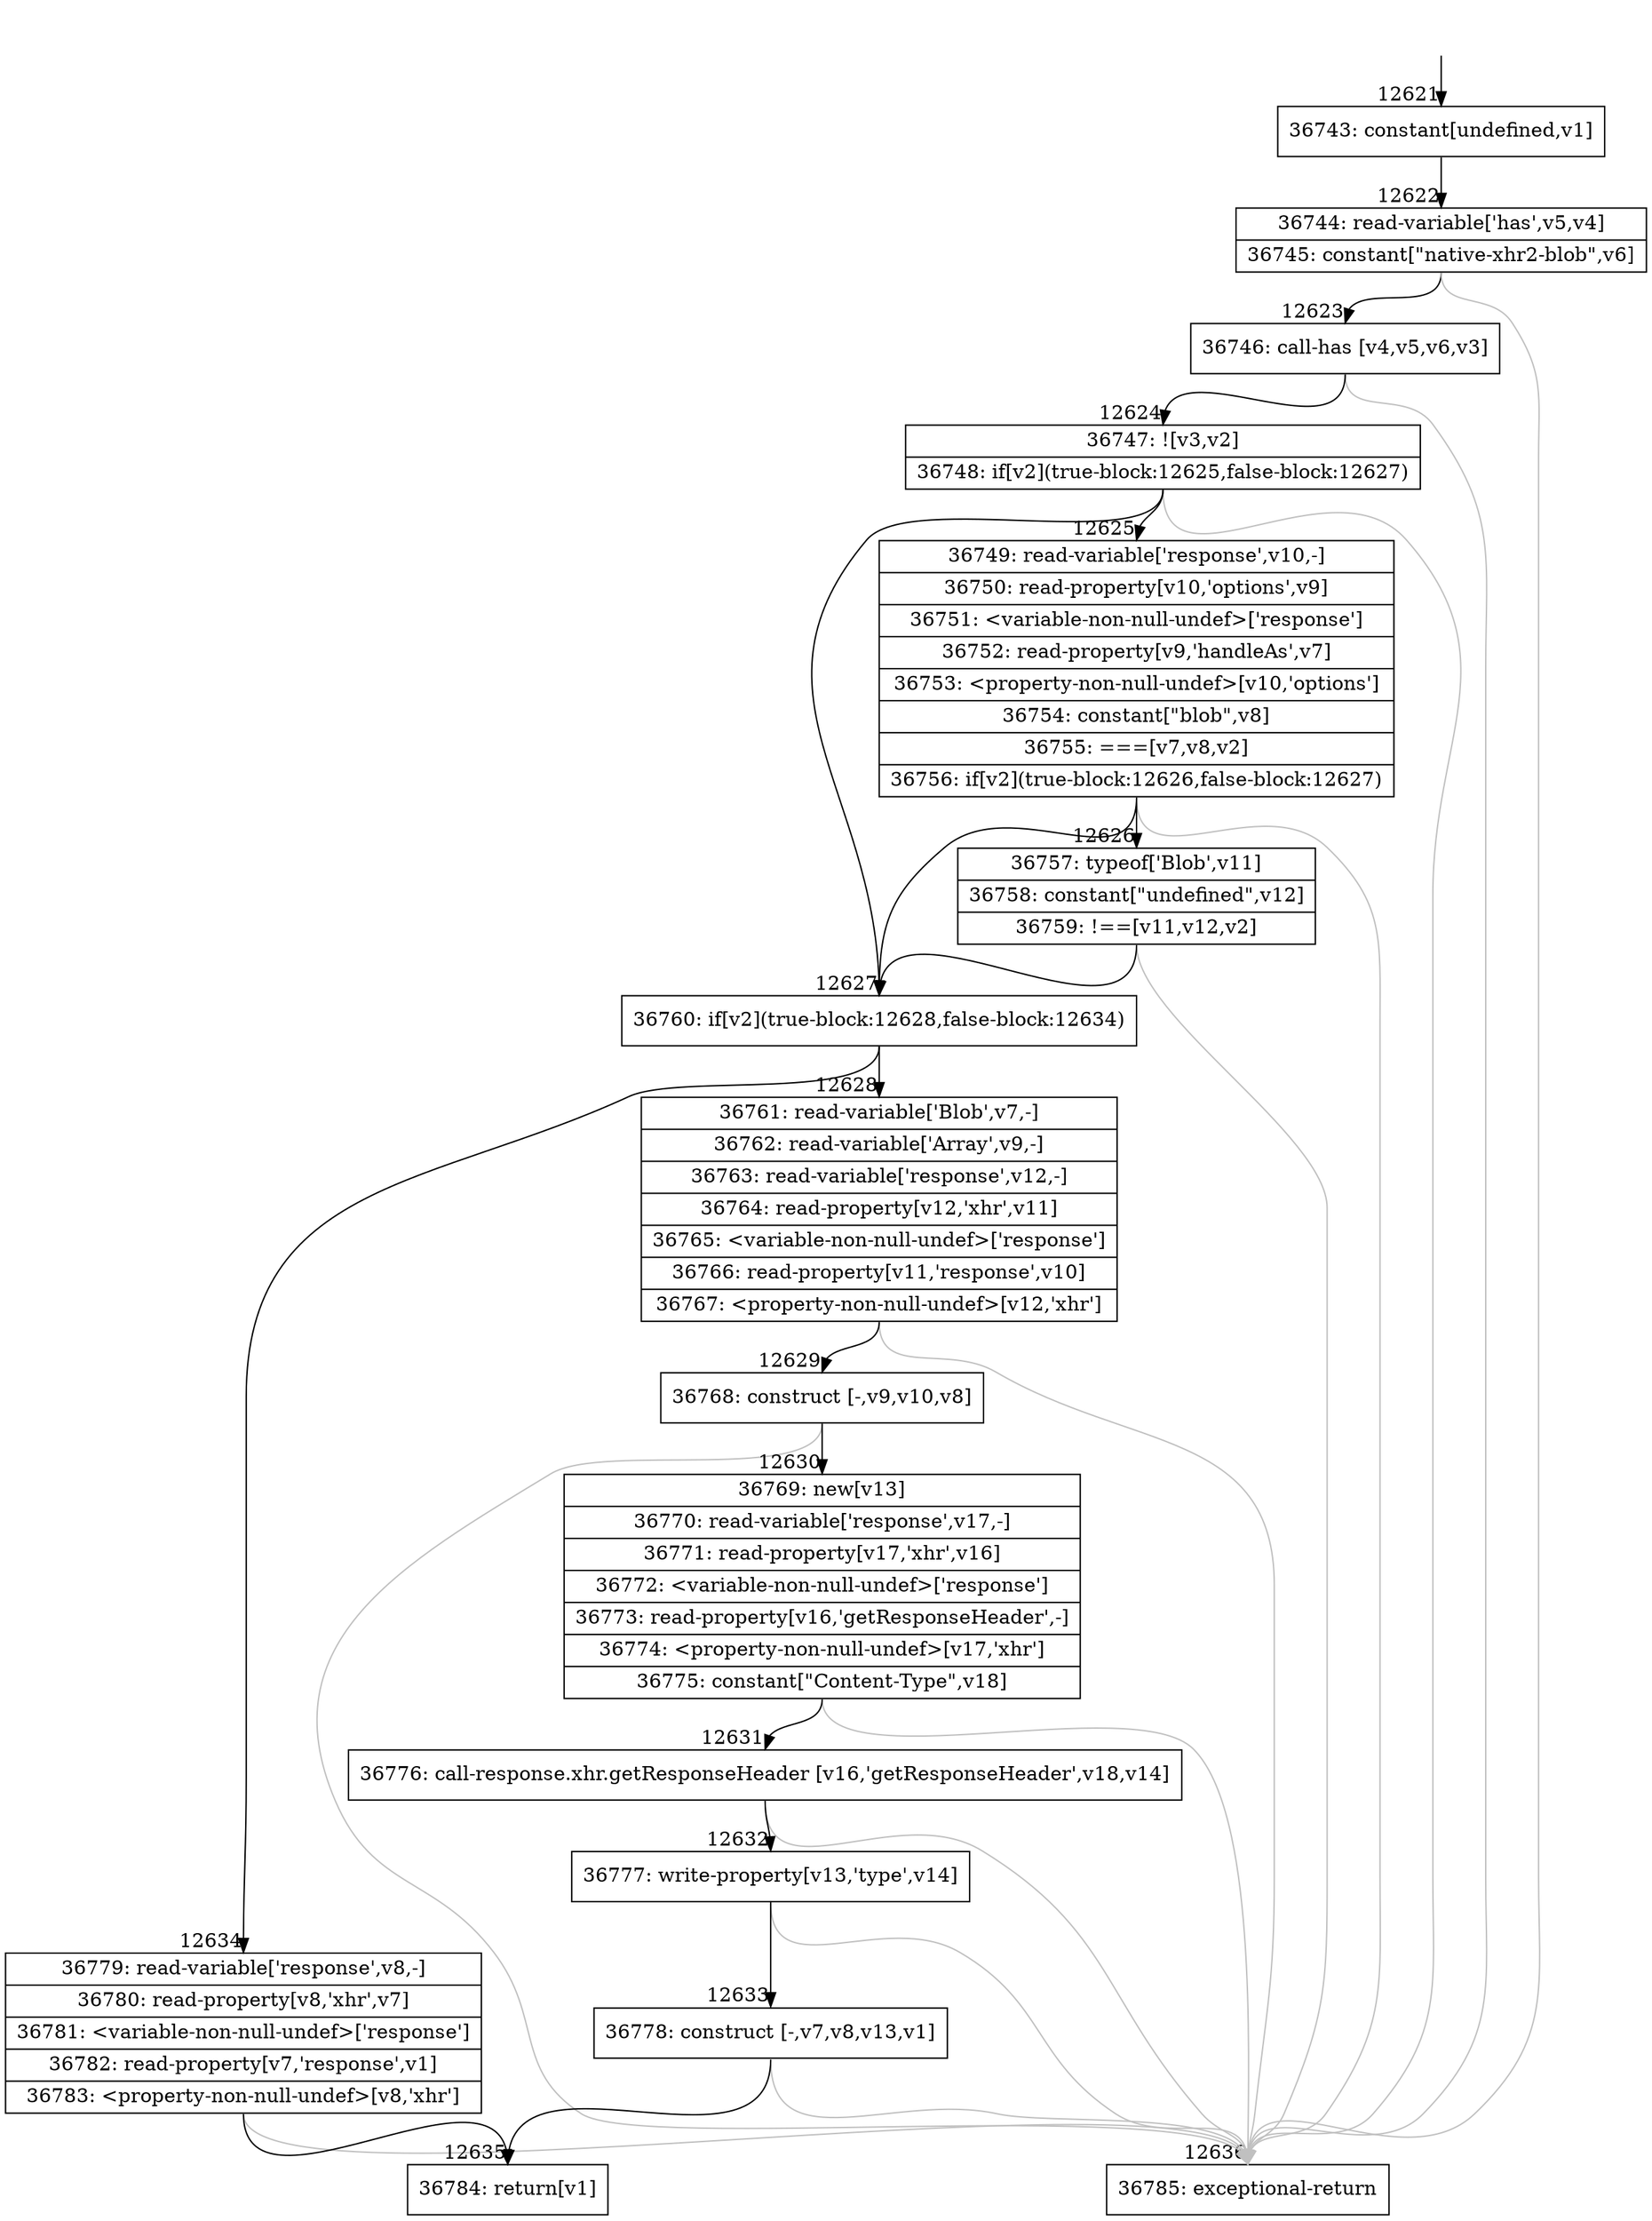 digraph {
rankdir="TD"
BB_entry924[shape=none,label=""];
BB_entry924 -> BB12621 [tailport=s, headport=n, headlabel="    12621"]
BB12621 [shape=record label="{36743: constant[undefined,v1]}" ] 
BB12621 -> BB12622 [tailport=s, headport=n, headlabel="      12622"]
BB12622 [shape=record label="{36744: read-variable['has',v5,v4]|36745: constant[\"native-xhr2-blob\",v6]}" ] 
BB12622 -> BB12623 [tailport=s, headport=n, headlabel="      12623"]
BB12622 -> BB12636 [tailport=s, headport=n, color=gray, headlabel="      12636"]
BB12623 [shape=record label="{36746: call-has [v4,v5,v6,v3]}" ] 
BB12623 -> BB12624 [tailport=s, headport=n, headlabel="      12624"]
BB12623 -> BB12636 [tailport=s, headport=n, color=gray]
BB12624 [shape=record label="{36747: ![v3,v2]|36748: if[v2](true-block:12625,false-block:12627)}" ] 
BB12624 -> BB12627 [tailport=s, headport=n, headlabel="      12627"]
BB12624 -> BB12625 [tailport=s, headport=n, headlabel="      12625"]
BB12624 -> BB12636 [tailport=s, headport=n, color=gray]
BB12625 [shape=record label="{36749: read-variable['response',v10,-]|36750: read-property[v10,'options',v9]|36751: \<variable-non-null-undef\>['response']|36752: read-property[v9,'handleAs',v7]|36753: \<property-non-null-undef\>[v10,'options']|36754: constant[\"blob\",v8]|36755: ===[v7,v8,v2]|36756: if[v2](true-block:12626,false-block:12627)}" ] 
BB12625 -> BB12627 [tailport=s, headport=n]
BB12625 -> BB12626 [tailport=s, headport=n, headlabel="      12626"]
BB12625 -> BB12636 [tailport=s, headport=n, color=gray]
BB12626 [shape=record label="{36757: typeof['Blob',v11]|36758: constant[\"undefined\",v12]|36759: !==[v11,v12,v2]}" ] 
BB12626 -> BB12627 [tailport=s, headport=n]
BB12626 -> BB12636 [tailport=s, headport=n, color=gray]
BB12627 [shape=record label="{36760: if[v2](true-block:12628,false-block:12634)}" ] 
BB12627 -> BB12628 [tailport=s, headport=n, headlabel="      12628"]
BB12627 -> BB12634 [tailport=s, headport=n, headlabel="      12634"]
BB12628 [shape=record label="{36761: read-variable['Blob',v7,-]|36762: read-variable['Array',v9,-]|36763: read-variable['response',v12,-]|36764: read-property[v12,'xhr',v11]|36765: \<variable-non-null-undef\>['response']|36766: read-property[v11,'response',v10]|36767: \<property-non-null-undef\>[v12,'xhr']}" ] 
BB12628 -> BB12629 [tailport=s, headport=n, headlabel="      12629"]
BB12628 -> BB12636 [tailport=s, headport=n, color=gray]
BB12629 [shape=record label="{36768: construct [-,v9,v10,v8]}" ] 
BB12629 -> BB12630 [tailport=s, headport=n, headlabel="      12630"]
BB12629 -> BB12636 [tailport=s, headport=n, color=gray]
BB12630 [shape=record label="{36769: new[v13]|36770: read-variable['response',v17,-]|36771: read-property[v17,'xhr',v16]|36772: \<variable-non-null-undef\>['response']|36773: read-property[v16,'getResponseHeader',-]|36774: \<property-non-null-undef\>[v17,'xhr']|36775: constant[\"Content-Type\",v18]}" ] 
BB12630 -> BB12631 [tailport=s, headport=n, headlabel="      12631"]
BB12630 -> BB12636 [tailport=s, headport=n, color=gray]
BB12631 [shape=record label="{36776: call-response.xhr.getResponseHeader [v16,'getResponseHeader',v18,v14]}" ] 
BB12631 -> BB12632 [tailport=s, headport=n, headlabel="      12632"]
BB12631 -> BB12636 [tailport=s, headport=n, color=gray]
BB12632 [shape=record label="{36777: write-property[v13,'type',v14]}" ] 
BB12632 -> BB12633 [tailport=s, headport=n, headlabel="      12633"]
BB12632 -> BB12636 [tailport=s, headport=n, color=gray]
BB12633 [shape=record label="{36778: construct [-,v7,v8,v13,v1]}" ] 
BB12633 -> BB12635 [tailport=s, headport=n, headlabel="      12635"]
BB12633 -> BB12636 [tailport=s, headport=n, color=gray]
BB12634 [shape=record label="{36779: read-variable['response',v8,-]|36780: read-property[v8,'xhr',v7]|36781: \<variable-non-null-undef\>['response']|36782: read-property[v7,'response',v1]|36783: \<property-non-null-undef\>[v8,'xhr']}" ] 
BB12634 -> BB12635 [tailport=s, headport=n]
BB12634 -> BB12636 [tailport=s, headport=n, color=gray]
BB12635 [shape=record label="{36784: return[v1]}" ] 
BB12636 [shape=record label="{36785: exceptional-return}" ] 
//#$~ 17751
}
